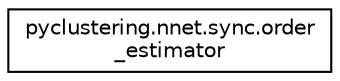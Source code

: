 digraph "Graphical Class Hierarchy"
{
 // INTERACTIVE_SVG=YES
 // LATEX_PDF_SIZE
  edge [fontname="Helvetica",fontsize="10",labelfontname="Helvetica",labelfontsize="10"];
  node [fontname="Helvetica",fontsize="10",shape=record];
  rankdir="LR";
  Node0 [label="pyclustering.nnet.sync.order\l_estimator",height=0.2,width=0.4,color="black", fillcolor="white", style="filled",URL="$db/ddc/classpyclustering_1_1nnet_1_1sync_1_1order__estimator.html",tooltip="Provides services to calculate order parameter and local order parameter that are used for synchroniz..."];
}

